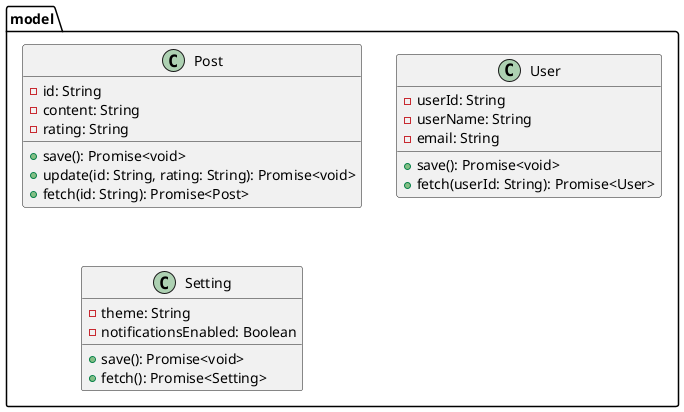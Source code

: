 @startuml
package model {
  ' 投稿データモデル (Post Model)
  class Post {
    - id: String
    - content: String
    - rating: String
    + save(): Promise<void>
    + update(id: String, rating: String): Promise<void>
    + fetch(id: String): Promise<Post>
  }

  ' ユーザーデータモデル (User Model)
  class User {
    - userId: String
    - userName: String
    - email: String
    + save(): Promise<void>
    + fetch(userId: String): Promise<User>
  }

  ' 設定データモデル (Setting Model)
  class Setting {
    - theme: String
    - notificationsEnabled: Boolean
    + save(): Promise<void>
    + fetch(): Promise<Setting>
  }
}

@enduml
